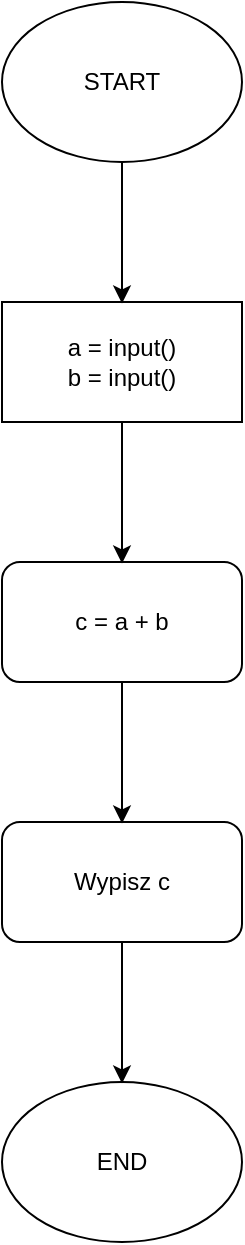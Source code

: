 <mxfile version="20.8.23" type="github">
  <diagram name="Strona-1" id="4Hun0vnQuPyOZ869WNxm">
    <mxGraphModel dx="1434" dy="796" grid="1" gridSize="10" guides="1" tooltips="1" connect="1" arrows="1" fold="1" page="1" pageScale="1" pageWidth="827" pageHeight="1169" math="0" shadow="0">
      <root>
        <mxCell id="0" />
        <mxCell id="1" parent="0" />
        <mxCell id="8PWj80AXrjpVnX0wv2F7-1" value="START" style="ellipse;whiteSpace=wrap;html=1;" vertex="1" parent="1">
          <mxGeometry x="354" y="100" width="120" height="80" as="geometry" />
        </mxCell>
        <mxCell id="8PWj80AXrjpVnX0wv2F7-2" value="a = input()&lt;br&gt;b = input()" style="rounded=0;whiteSpace=wrap;html=1;" vertex="1" parent="1">
          <mxGeometry x="354" y="250" width="120" height="60" as="geometry" />
        </mxCell>
        <mxCell id="8PWj80AXrjpVnX0wv2F7-3" value="c = a + b" style="rounded=1;whiteSpace=wrap;html=1;" vertex="1" parent="1">
          <mxGeometry x="354" y="380" width="120" height="60" as="geometry" />
        </mxCell>
        <mxCell id="8PWj80AXrjpVnX0wv2F7-4" value="Wypisz c" style="rounded=1;whiteSpace=wrap;html=1;" vertex="1" parent="1">
          <mxGeometry x="354" y="510" width="120" height="60" as="geometry" />
        </mxCell>
        <mxCell id="8PWj80AXrjpVnX0wv2F7-5" value="END" style="ellipse;whiteSpace=wrap;html=1;" vertex="1" parent="1">
          <mxGeometry x="354" y="640" width="120" height="80" as="geometry" />
        </mxCell>
        <mxCell id="8PWj80AXrjpVnX0wv2F7-6" value="" style="endArrow=classic;html=1;rounded=0;" edge="1" parent="1" source="8PWj80AXrjpVnX0wv2F7-1">
          <mxGeometry width="50" height="50" relative="1" as="geometry">
            <mxPoint x="414" y="230" as="sourcePoint" />
            <mxPoint x="414" y="250.711" as="targetPoint" />
          </mxGeometry>
        </mxCell>
        <mxCell id="8PWj80AXrjpVnX0wv2F7-7" value="" style="endArrow=classic;html=1;rounded=0;" edge="1" parent="1" source="8PWj80AXrjpVnX0wv2F7-2">
          <mxGeometry width="50" height="50" relative="1" as="geometry">
            <mxPoint x="414" y="360" as="sourcePoint" />
            <mxPoint x="414" y="380.711" as="targetPoint" />
          </mxGeometry>
        </mxCell>
        <mxCell id="8PWj80AXrjpVnX0wv2F7-8" value="" style="endArrow=classic;html=1;rounded=0;" edge="1" parent="1" source="8PWj80AXrjpVnX0wv2F7-3">
          <mxGeometry width="50" height="50" relative="1" as="geometry">
            <mxPoint x="414" y="490" as="sourcePoint" />
            <mxPoint x="414" y="510.711" as="targetPoint" />
          </mxGeometry>
        </mxCell>
        <mxCell id="8PWj80AXrjpVnX0wv2F7-9" value="" style="endArrow=classic;html=1;rounded=0;" edge="1" parent="1" source="8PWj80AXrjpVnX0wv2F7-4">
          <mxGeometry width="50" height="50" relative="1" as="geometry">
            <mxPoint x="414" y="620" as="sourcePoint" />
            <mxPoint x="414" y="640.711" as="targetPoint" />
          </mxGeometry>
        </mxCell>
      </root>
    </mxGraphModel>
  </diagram>
</mxfile>
